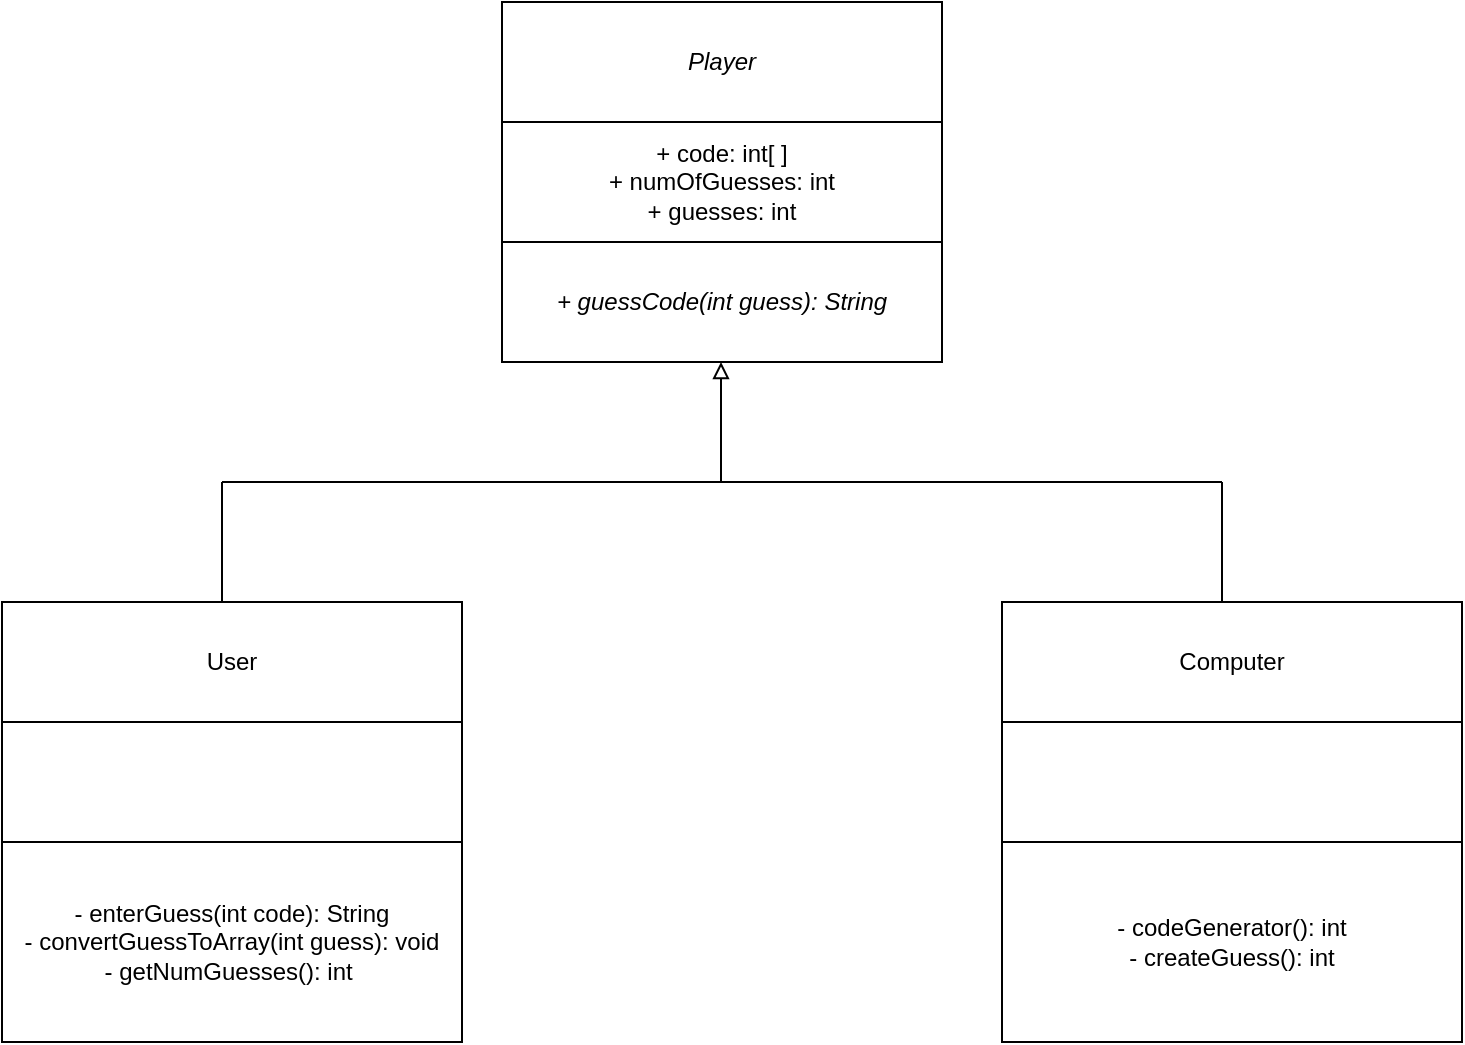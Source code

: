 <mxfile version="24.2.1" type="github">
  <diagram name="Page-1" id="k9EaVZVAbxrQNVvtNwEI">
    <mxGraphModel dx="984" dy="591" grid="1" gridSize="10" guides="1" tooltips="1" connect="1" arrows="1" fold="1" page="1" pageScale="1" pageWidth="827" pageHeight="1169" math="0" shadow="0">
      <root>
        <mxCell id="0" />
        <mxCell id="1" parent="0" />
        <mxCell id="YOF9pa97loRDRJes7WbL-1" value="&lt;i&gt;Player&lt;/i&gt;" style="rounded=0;whiteSpace=wrap;html=1;" vertex="1" parent="1">
          <mxGeometry x="330" y="30" width="220" height="60" as="geometry" />
        </mxCell>
        <mxCell id="YOF9pa97loRDRJes7WbL-3" value="+ code: int[ ]&lt;div&gt;+ numOfGuesses: int&lt;/div&gt;&lt;div&gt;+ guesses: int&lt;/div&gt;" style="rounded=0;whiteSpace=wrap;html=1;" vertex="1" parent="1">
          <mxGeometry x="330" y="90" width="220" height="60" as="geometry" />
        </mxCell>
        <mxCell id="YOF9pa97loRDRJes7WbL-4" value="&lt;i&gt;+ guessCode(int guess): String&lt;/i&gt;" style="rounded=0;whiteSpace=wrap;html=1;" vertex="1" parent="1">
          <mxGeometry x="330" y="150" width="220" height="60" as="geometry" />
        </mxCell>
        <mxCell id="YOF9pa97loRDRJes7WbL-10" value="" style="endArrow=none;html=1;rounded=0;" edge="1" parent="1">
          <mxGeometry width="50" height="50" relative="1" as="geometry">
            <mxPoint x="190" y="330" as="sourcePoint" />
            <mxPoint x="190" y="270" as="targetPoint" />
          </mxGeometry>
        </mxCell>
        <mxCell id="YOF9pa97loRDRJes7WbL-11" value="" style="endArrow=none;html=1;rounded=0;" edge="1" parent="1">
          <mxGeometry width="50" height="50" relative="1" as="geometry">
            <mxPoint x="190" y="270" as="sourcePoint" />
            <mxPoint x="440" y="270" as="targetPoint" />
          </mxGeometry>
        </mxCell>
        <mxCell id="YOF9pa97loRDRJes7WbL-12" value="" style="endArrow=none;html=1;rounded=0;" edge="1" parent="1">
          <mxGeometry width="50" height="50" relative="1" as="geometry">
            <mxPoint x="440" y="270" as="sourcePoint" />
            <mxPoint x="690" y="270" as="targetPoint" />
          </mxGeometry>
        </mxCell>
        <mxCell id="YOF9pa97loRDRJes7WbL-13" value="" style="endArrow=none;html=1;rounded=0;" edge="1" parent="1">
          <mxGeometry width="50" height="50" relative="1" as="geometry">
            <mxPoint x="690" y="330" as="sourcePoint" />
            <mxPoint x="690" y="270" as="targetPoint" />
          </mxGeometry>
        </mxCell>
        <mxCell id="YOF9pa97loRDRJes7WbL-14" value="" style="endArrow=block;html=1;rounded=0;endFill=0;" edge="1" parent="1">
          <mxGeometry width="50" height="50" relative="1" as="geometry">
            <mxPoint x="439.5" y="270" as="sourcePoint" />
            <mxPoint x="439.5" y="210" as="targetPoint" />
          </mxGeometry>
        </mxCell>
        <mxCell id="YOF9pa97loRDRJes7WbL-16" value="User" style="rounded=0;whiteSpace=wrap;html=1;" vertex="1" parent="1">
          <mxGeometry x="80" y="330" width="230" height="60" as="geometry" />
        </mxCell>
        <mxCell id="YOF9pa97loRDRJes7WbL-18" value="" style="rounded=0;whiteSpace=wrap;html=1;" vertex="1" parent="1">
          <mxGeometry x="80" y="390" width="230" height="60" as="geometry" />
        </mxCell>
        <mxCell id="YOF9pa97loRDRJes7WbL-20" value="- enterGuess(int code): String&lt;div&gt;- convertGuessToArray(int guess): void&lt;/div&gt;&lt;div&gt;- getNumGuesses(): int&amp;nbsp;&lt;/div&gt;" style="rounded=0;whiteSpace=wrap;html=1;" vertex="1" parent="1">
          <mxGeometry x="80" y="450" width="230" height="100" as="geometry" />
        </mxCell>
        <mxCell id="YOF9pa97loRDRJes7WbL-21" value="Computer" style="rounded=0;whiteSpace=wrap;html=1;" vertex="1" parent="1">
          <mxGeometry x="580" y="330" width="230" height="60" as="geometry" />
        </mxCell>
        <mxCell id="YOF9pa97loRDRJes7WbL-22" value="" style="rounded=0;whiteSpace=wrap;html=1;" vertex="1" parent="1">
          <mxGeometry x="580" y="390" width="230" height="60" as="geometry" />
        </mxCell>
        <mxCell id="YOF9pa97loRDRJes7WbL-23" value="- codeGenerator(): int&lt;div&gt;- createGuess(): int&lt;/div&gt;" style="rounded=0;whiteSpace=wrap;html=1;" vertex="1" parent="1">
          <mxGeometry x="580" y="450" width="230" height="100" as="geometry" />
        </mxCell>
      </root>
    </mxGraphModel>
  </diagram>
</mxfile>
